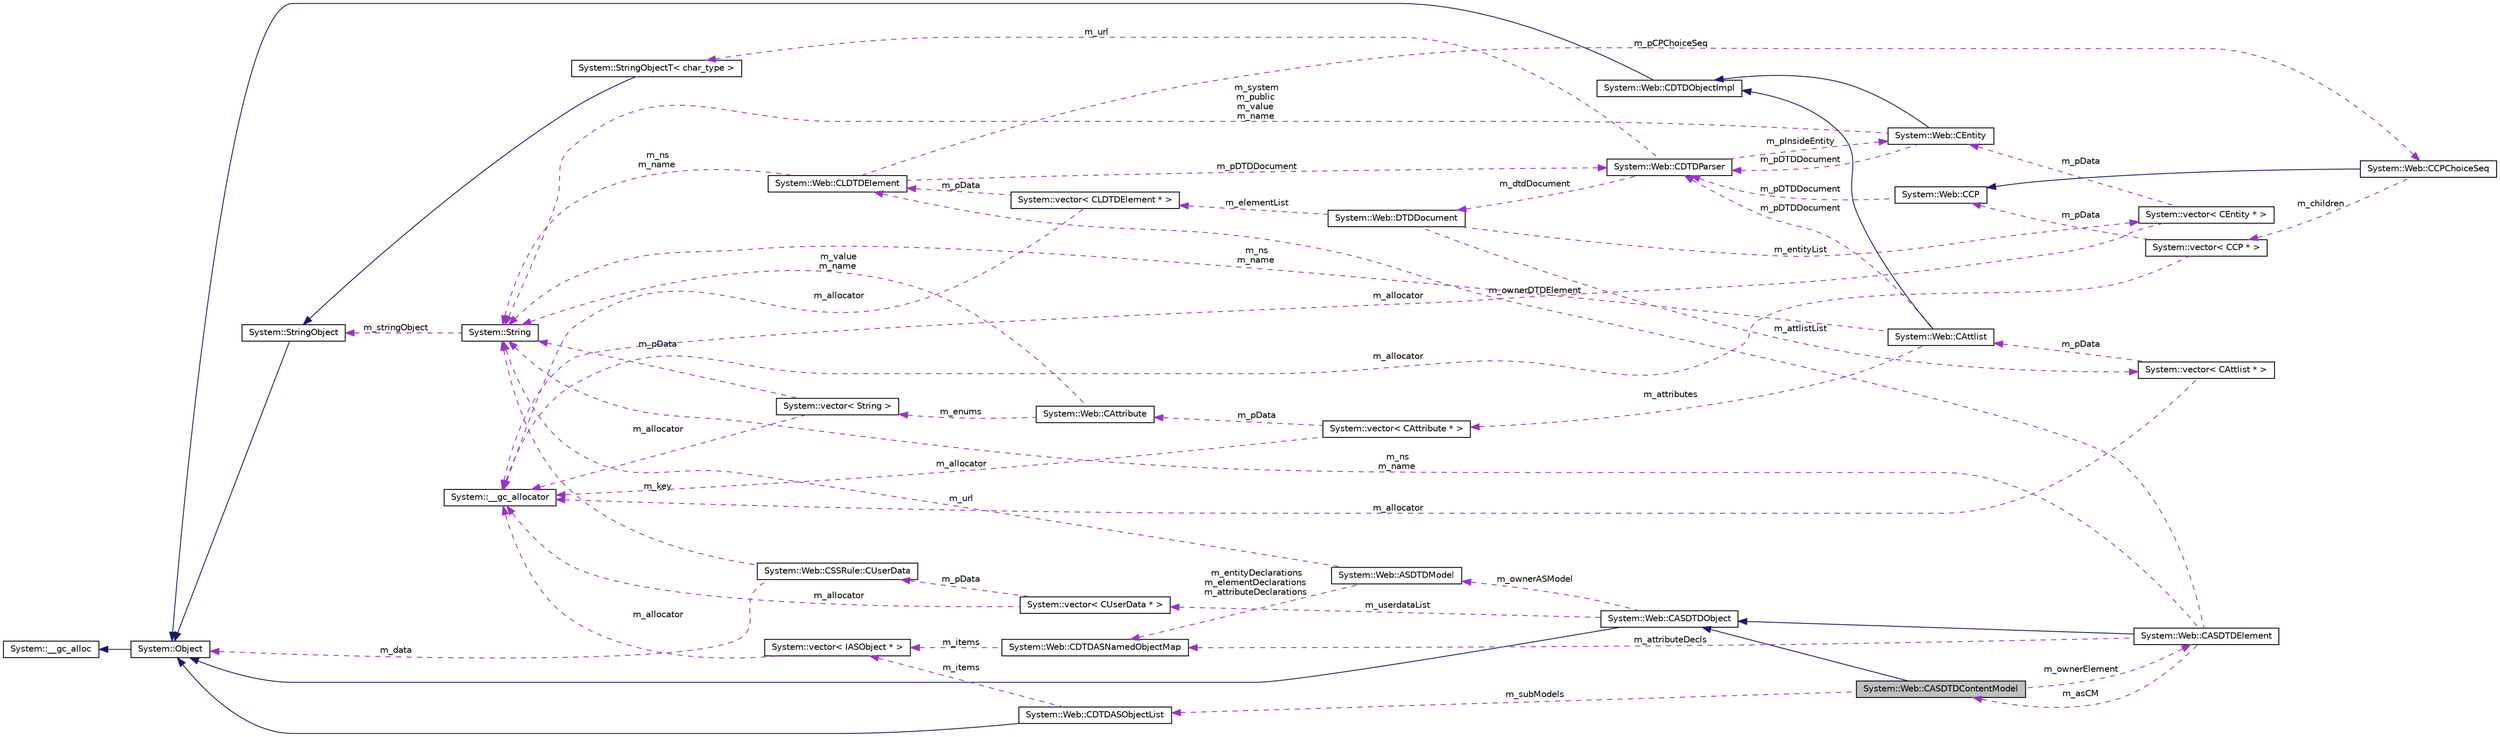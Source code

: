 digraph G
{
  edge [fontname="Helvetica",fontsize="10",labelfontname="Helvetica",labelfontsize="10"];
  node [fontname="Helvetica",fontsize="10",shape=record];
  rankdir="LR";
  Node1 [label="System::Web::CASDTDContentModel",height=0.2,width=0.4,color="black", fillcolor="grey75", style="filled" fontcolor="black"];
  Node2 -> Node1 [dir="back",color="midnightblue",fontsize="10",style="solid",fontname="Helvetica"];
  Node2 [label="System::Web::CASDTDObject",height=0.2,width=0.4,color="black", fillcolor="white", style="filled",URL="$class_system_1_1_web_1_1_c_a_s_d_t_d_object.html"];
  Node3 -> Node2 [dir="back",color="midnightblue",fontsize="10",style="solid",fontname="Helvetica"];
  Node3 [label="System::Object",height=0.2,width=0.4,color="black", fillcolor="white", style="filled",URL="$class_system_1_1_object.html"];
  Node4 -> Node3 [dir="back",color="midnightblue",fontsize="10",style="solid",fontname="Helvetica"];
  Node4 [label="System::__gc_alloc",height=0.2,width=0.4,color="black", fillcolor="white", style="filled",URL="$class_system_1_1____gc__alloc.html"];
  Node5 -> Node2 [dir="back",color="darkorchid3",fontsize="10",style="dashed",label=" m_ownerASModel" ,fontname="Helvetica"];
  Node5 [label="System::Web::ASDTDModel",height=0.2,width=0.4,color="black", fillcolor="white", style="filled",URL="$class_system_1_1_web_1_1_a_s_d_t_d_model.html"];
  Node6 -> Node5 [dir="back",color="darkorchid3",fontsize="10",style="dashed",label=" m_entityDeclarations\nm_elementDeclarations\nm_attributeDeclarations" ,fontname="Helvetica"];
  Node6 [label="System::Web::CDTDASNamedObjectMap",height=0.2,width=0.4,color="black", fillcolor="white", style="filled",URL="$class_system_1_1_web_1_1_c_d_t_d_a_s_named_object_map.html"];
  Node7 -> Node6 [dir="back",color="darkorchid3",fontsize="10",style="dashed",label=" m_items" ,fontname="Helvetica"];
  Node7 [label="System::vector\< IASObject * \>",height=0.2,width=0.4,color="black", fillcolor="white", style="filled",URL="$class_system_1_1vector.html"];
  Node8 -> Node7 [dir="back",color="darkorchid3",fontsize="10",style="dashed",label=" m_allocator" ,fontname="Helvetica"];
  Node8 [label="System::__gc_allocator",height=0.2,width=0.4,color="black", fillcolor="white", style="filled",URL="$class_system_1_1____gc__allocator.html"];
  Node9 -> Node5 [dir="back",color="darkorchid3",fontsize="10",style="dashed",label=" m_url" ,fontname="Helvetica"];
  Node9 [label="System::String",height=0.2,width=0.4,color="black", fillcolor="white", style="filled",URL="$class_system_1_1_string.html"];
  Node10 -> Node9 [dir="back",color="darkorchid3",fontsize="10",style="dashed",label=" m_stringObject" ,fontname="Helvetica"];
  Node10 [label="System::StringObject",height=0.2,width=0.4,color="black", fillcolor="white", style="filled",URL="$class_system_1_1_string_object.html"];
  Node3 -> Node10 [dir="back",color="midnightblue",fontsize="10",style="solid",fontname="Helvetica"];
  Node11 -> Node2 [dir="back",color="darkorchid3",fontsize="10",style="dashed",label=" m_userdataList" ,fontname="Helvetica"];
  Node11 [label="System::vector\< CUserData * \>",height=0.2,width=0.4,color="black", fillcolor="white", style="filled",URL="$class_system_1_1vector.html"];
  Node8 -> Node11 [dir="back",color="darkorchid3",fontsize="10",style="dashed",label=" m_allocator" ,fontname="Helvetica"];
  Node12 -> Node11 [dir="back",color="darkorchid3",fontsize="10",style="dashed",label=" m_pData" ,fontname="Helvetica"];
  Node12 [label="System::Web::CSSRule::CUserData",height=0.2,width=0.4,color="black", fillcolor="white", style="filled",URL="$class_system_1_1_web_1_1_c_s_s_rule_1_1_c_user_data.html"];
  Node9 -> Node12 [dir="back",color="darkorchid3",fontsize="10",style="dashed",label=" m_key" ,fontname="Helvetica"];
  Node3 -> Node12 [dir="back",color="darkorchid3",fontsize="10",style="dashed",label=" m_data" ,fontname="Helvetica"];
  Node13 -> Node1 [dir="back",color="darkorchid3",fontsize="10",style="dashed",label=" m_subModels" ,fontname="Helvetica"];
  Node13 [label="System::Web::CDTDASObjectList",height=0.2,width=0.4,color="black", fillcolor="white", style="filled",URL="$class_system_1_1_web_1_1_c_d_t_d_a_s_object_list.html"];
  Node3 -> Node13 [dir="back",color="midnightblue",fontsize="10",style="solid",fontname="Helvetica"];
  Node7 -> Node13 [dir="back",color="darkorchid3",fontsize="10",style="dashed",label=" m_items" ,fontname="Helvetica"];
  Node14 -> Node1 [dir="back",color="darkorchid3",fontsize="10",style="dashed",label=" m_ownerElement" ,fontname="Helvetica"];
  Node14 [label="System::Web::CASDTDElement",height=0.2,width=0.4,color="black", fillcolor="white", style="filled",URL="$class_system_1_1_web_1_1_c_a_s_d_t_d_element.html"];
  Node2 -> Node14 [dir="back",color="midnightblue",fontsize="10",style="solid",fontname="Helvetica"];
  Node1 -> Node14 [dir="back",color="darkorchid3",fontsize="10",style="dashed",label=" m_asCM" ,fontname="Helvetica"];
  Node6 -> Node14 [dir="back",color="darkorchid3",fontsize="10",style="dashed",label=" m_attributeDecls" ,fontname="Helvetica"];
  Node15 -> Node14 [dir="back",color="darkorchid3",fontsize="10",style="dashed",label=" m_ownerDTDElement" ,fontname="Helvetica"];
  Node15 [label="System::Web::CLDTDElement",height=0.2,width=0.4,color="black", fillcolor="white", style="filled",URL="$class_system_1_1_web_1_1_c_l_d_t_d_element.html"];
  Node16 -> Node15 [dir="back",color="darkorchid3",fontsize="10",style="dashed",label=" m_pDTDDocument" ,fontname="Helvetica"];
  Node16 [label="System::Web::CDTDParser",height=0.2,width=0.4,color="black", fillcolor="white", style="filled",URL="$class_system_1_1_web_1_1_c_d_t_d_parser.html"];
  Node17 -> Node16 [dir="back",color="darkorchid3",fontsize="10",style="dashed",label=" m_dtdDocument" ,fontname="Helvetica"];
  Node17 [label="System::Web::DTDDocument",height=0.2,width=0.4,color="black", fillcolor="white", style="filled",URL="$class_system_1_1_web_1_1_d_t_d_document.html"];
  Node18 -> Node17 [dir="back",color="darkorchid3",fontsize="10",style="dashed",label=" m_entityList" ,fontname="Helvetica"];
  Node18 [label="System::vector\< CEntity * \>",height=0.2,width=0.4,color="black", fillcolor="white", style="filled",URL="$class_system_1_1vector.html"];
  Node8 -> Node18 [dir="back",color="darkorchid3",fontsize="10",style="dashed",label=" m_allocator" ,fontname="Helvetica"];
  Node19 -> Node18 [dir="back",color="darkorchid3",fontsize="10",style="dashed",label=" m_pData" ,fontname="Helvetica"];
  Node19 [label="System::Web::CEntity",height=0.2,width=0.4,color="black", fillcolor="white", style="filled",URL="$class_system_1_1_web_1_1_c_entity.html"];
  Node20 -> Node19 [dir="back",color="midnightblue",fontsize="10",style="solid",fontname="Helvetica"];
  Node20 [label="System::Web::CDTDObjectImpl",height=0.2,width=0.4,color="black", fillcolor="white", style="filled",URL="$class_system_1_1_web_1_1_c_d_t_d_object_impl.html"];
  Node3 -> Node20 [dir="back",color="midnightblue",fontsize="10",style="solid",fontname="Helvetica"];
  Node16 -> Node19 [dir="back",color="darkorchid3",fontsize="10",style="dashed",label=" m_pDTDDocument" ,fontname="Helvetica"];
  Node9 -> Node19 [dir="back",color="darkorchid3",fontsize="10",style="dashed",label=" m_system\nm_public\nm_value\nm_name" ,fontname="Helvetica"];
  Node21 -> Node17 [dir="back",color="darkorchid3",fontsize="10",style="dashed",label=" m_elementList" ,fontname="Helvetica"];
  Node21 [label="System::vector\< CLDTDElement * \>",height=0.2,width=0.4,color="black", fillcolor="white", style="filled",URL="$class_system_1_1vector.html"];
  Node8 -> Node21 [dir="back",color="darkorchid3",fontsize="10",style="dashed",label=" m_allocator" ,fontname="Helvetica"];
  Node15 -> Node21 [dir="back",color="darkorchid3",fontsize="10",style="dashed",label=" m_pData" ,fontname="Helvetica"];
  Node22 -> Node17 [dir="back",color="darkorchid3",fontsize="10",style="dashed",label=" m_attlistList" ,fontname="Helvetica"];
  Node22 [label="System::vector\< CAttlist * \>",height=0.2,width=0.4,color="black", fillcolor="white", style="filled",URL="$class_system_1_1vector.html"];
  Node8 -> Node22 [dir="back",color="darkorchid3",fontsize="10",style="dashed",label=" m_allocator" ,fontname="Helvetica"];
  Node23 -> Node22 [dir="back",color="darkorchid3",fontsize="10",style="dashed",label=" m_pData" ,fontname="Helvetica"];
  Node23 [label="System::Web::CAttlist",height=0.2,width=0.4,color="black", fillcolor="white", style="filled",URL="$class_system_1_1_web_1_1_c_attlist.html"];
  Node20 -> Node23 [dir="back",color="midnightblue",fontsize="10",style="solid",fontname="Helvetica"];
  Node16 -> Node23 [dir="back",color="darkorchid3",fontsize="10",style="dashed",label=" m_pDTDDocument" ,fontname="Helvetica"];
  Node9 -> Node23 [dir="back",color="darkorchid3",fontsize="10",style="dashed",label=" m_ns\nm_name" ,fontname="Helvetica"];
  Node24 -> Node23 [dir="back",color="darkorchid3",fontsize="10",style="dashed",label=" m_attributes" ,fontname="Helvetica"];
  Node24 [label="System::vector\< CAttribute * \>",height=0.2,width=0.4,color="black", fillcolor="white", style="filled",URL="$class_system_1_1vector.html"];
  Node8 -> Node24 [dir="back",color="darkorchid3",fontsize="10",style="dashed",label=" m_allocator" ,fontname="Helvetica"];
  Node25 -> Node24 [dir="back",color="darkorchid3",fontsize="10",style="dashed",label=" m_pData" ,fontname="Helvetica"];
  Node25 [label="System::Web::CAttribute",height=0.2,width=0.4,color="black", fillcolor="white", style="filled",URL="$class_system_1_1_web_1_1_c_attribute.html"];
  Node9 -> Node25 [dir="back",color="darkorchid3",fontsize="10",style="dashed",label=" m_value\nm_name" ,fontname="Helvetica"];
  Node26 -> Node25 [dir="back",color="darkorchid3",fontsize="10",style="dashed",label=" m_enums" ,fontname="Helvetica"];
  Node26 [label="System::vector\< String \>",height=0.2,width=0.4,color="black", fillcolor="white", style="filled",URL="$class_system_1_1vector.html"];
  Node8 -> Node26 [dir="back",color="darkorchid3",fontsize="10",style="dashed",label=" m_allocator" ,fontname="Helvetica"];
  Node9 -> Node26 [dir="back",color="darkorchid3",fontsize="10",style="dashed",label=" m_pData" ,fontname="Helvetica"];
  Node19 -> Node16 [dir="back",color="darkorchid3",fontsize="10",style="dashed",label=" m_pInsideEntity" ,fontname="Helvetica"];
  Node27 -> Node16 [dir="back",color="darkorchid3",fontsize="10",style="dashed",label=" m_url" ,fontname="Helvetica"];
  Node27 [label="System::StringObjectT\< char_type \>",height=0.2,width=0.4,color="black", fillcolor="white", style="filled",URL="$class_system_1_1_string_object_t.html"];
  Node10 -> Node27 [dir="back",color="midnightblue",fontsize="10",style="solid",fontname="Helvetica"];
  Node9 -> Node15 [dir="back",color="darkorchid3",fontsize="10",style="dashed",label=" m_ns\nm_name" ,fontname="Helvetica"];
  Node28 -> Node15 [dir="back",color="darkorchid3",fontsize="10",style="dashed",label=" m_pCPChoiceSeq" ,fontname="Helvetica"];
  Node28 [label="System::Web::CCPChoiceSeq",height=0.2,width=0.4,color="black", fillcolor="white", style="filled",URL="$class_system_1_1_web_1_1_c_c_p_choice_seq.html"];
  Node29 -> Node28 [dir="back",color="midnightblue",fontsize="10",style="solid",fontname="Helvetica"];
  Node29 [label="System::Web::CCP",height=0.2,width=0.4,color="black", fillcolor="white", style="filled",URL="$class_system_1_1_web_1_1_c_c_p.html"];
  Node16 -> Node29 [dir="back",color="darkorchid3",fontsize="10",style="dashed",label=" m_pDTDDocument" ,fontname="Helvetica"];
  Node30 -> Node28 [dir="back",color="darkorchid3",fontsize="10",style="dashed",label=" m_children" ,fontname="Helvetica"];
  Node30 [label="System::vector\< CCP * \>",height=0.2,width=0.4,color="black", fillcolor="white", style="filled",URL="$class_system_1_1vector.html"];
  Node29 -> Node30 [dir="back",color="darkorchid3",fontsize="10",style="dashed",label=" m_pData" ,fontname="Helvetica"];
  Node8 -> Node30 [dir="back",color="darkorchid3",fontsize="10",style="dashed",label=" m_allocator" ,fontname="Helvetica"];
  Node9 -> Node14 [dir="back",color="darkorchid3",fontsize="10",style="dashed",label=" m_ns\nm_name" ,fontname="Helvetica"];
}

